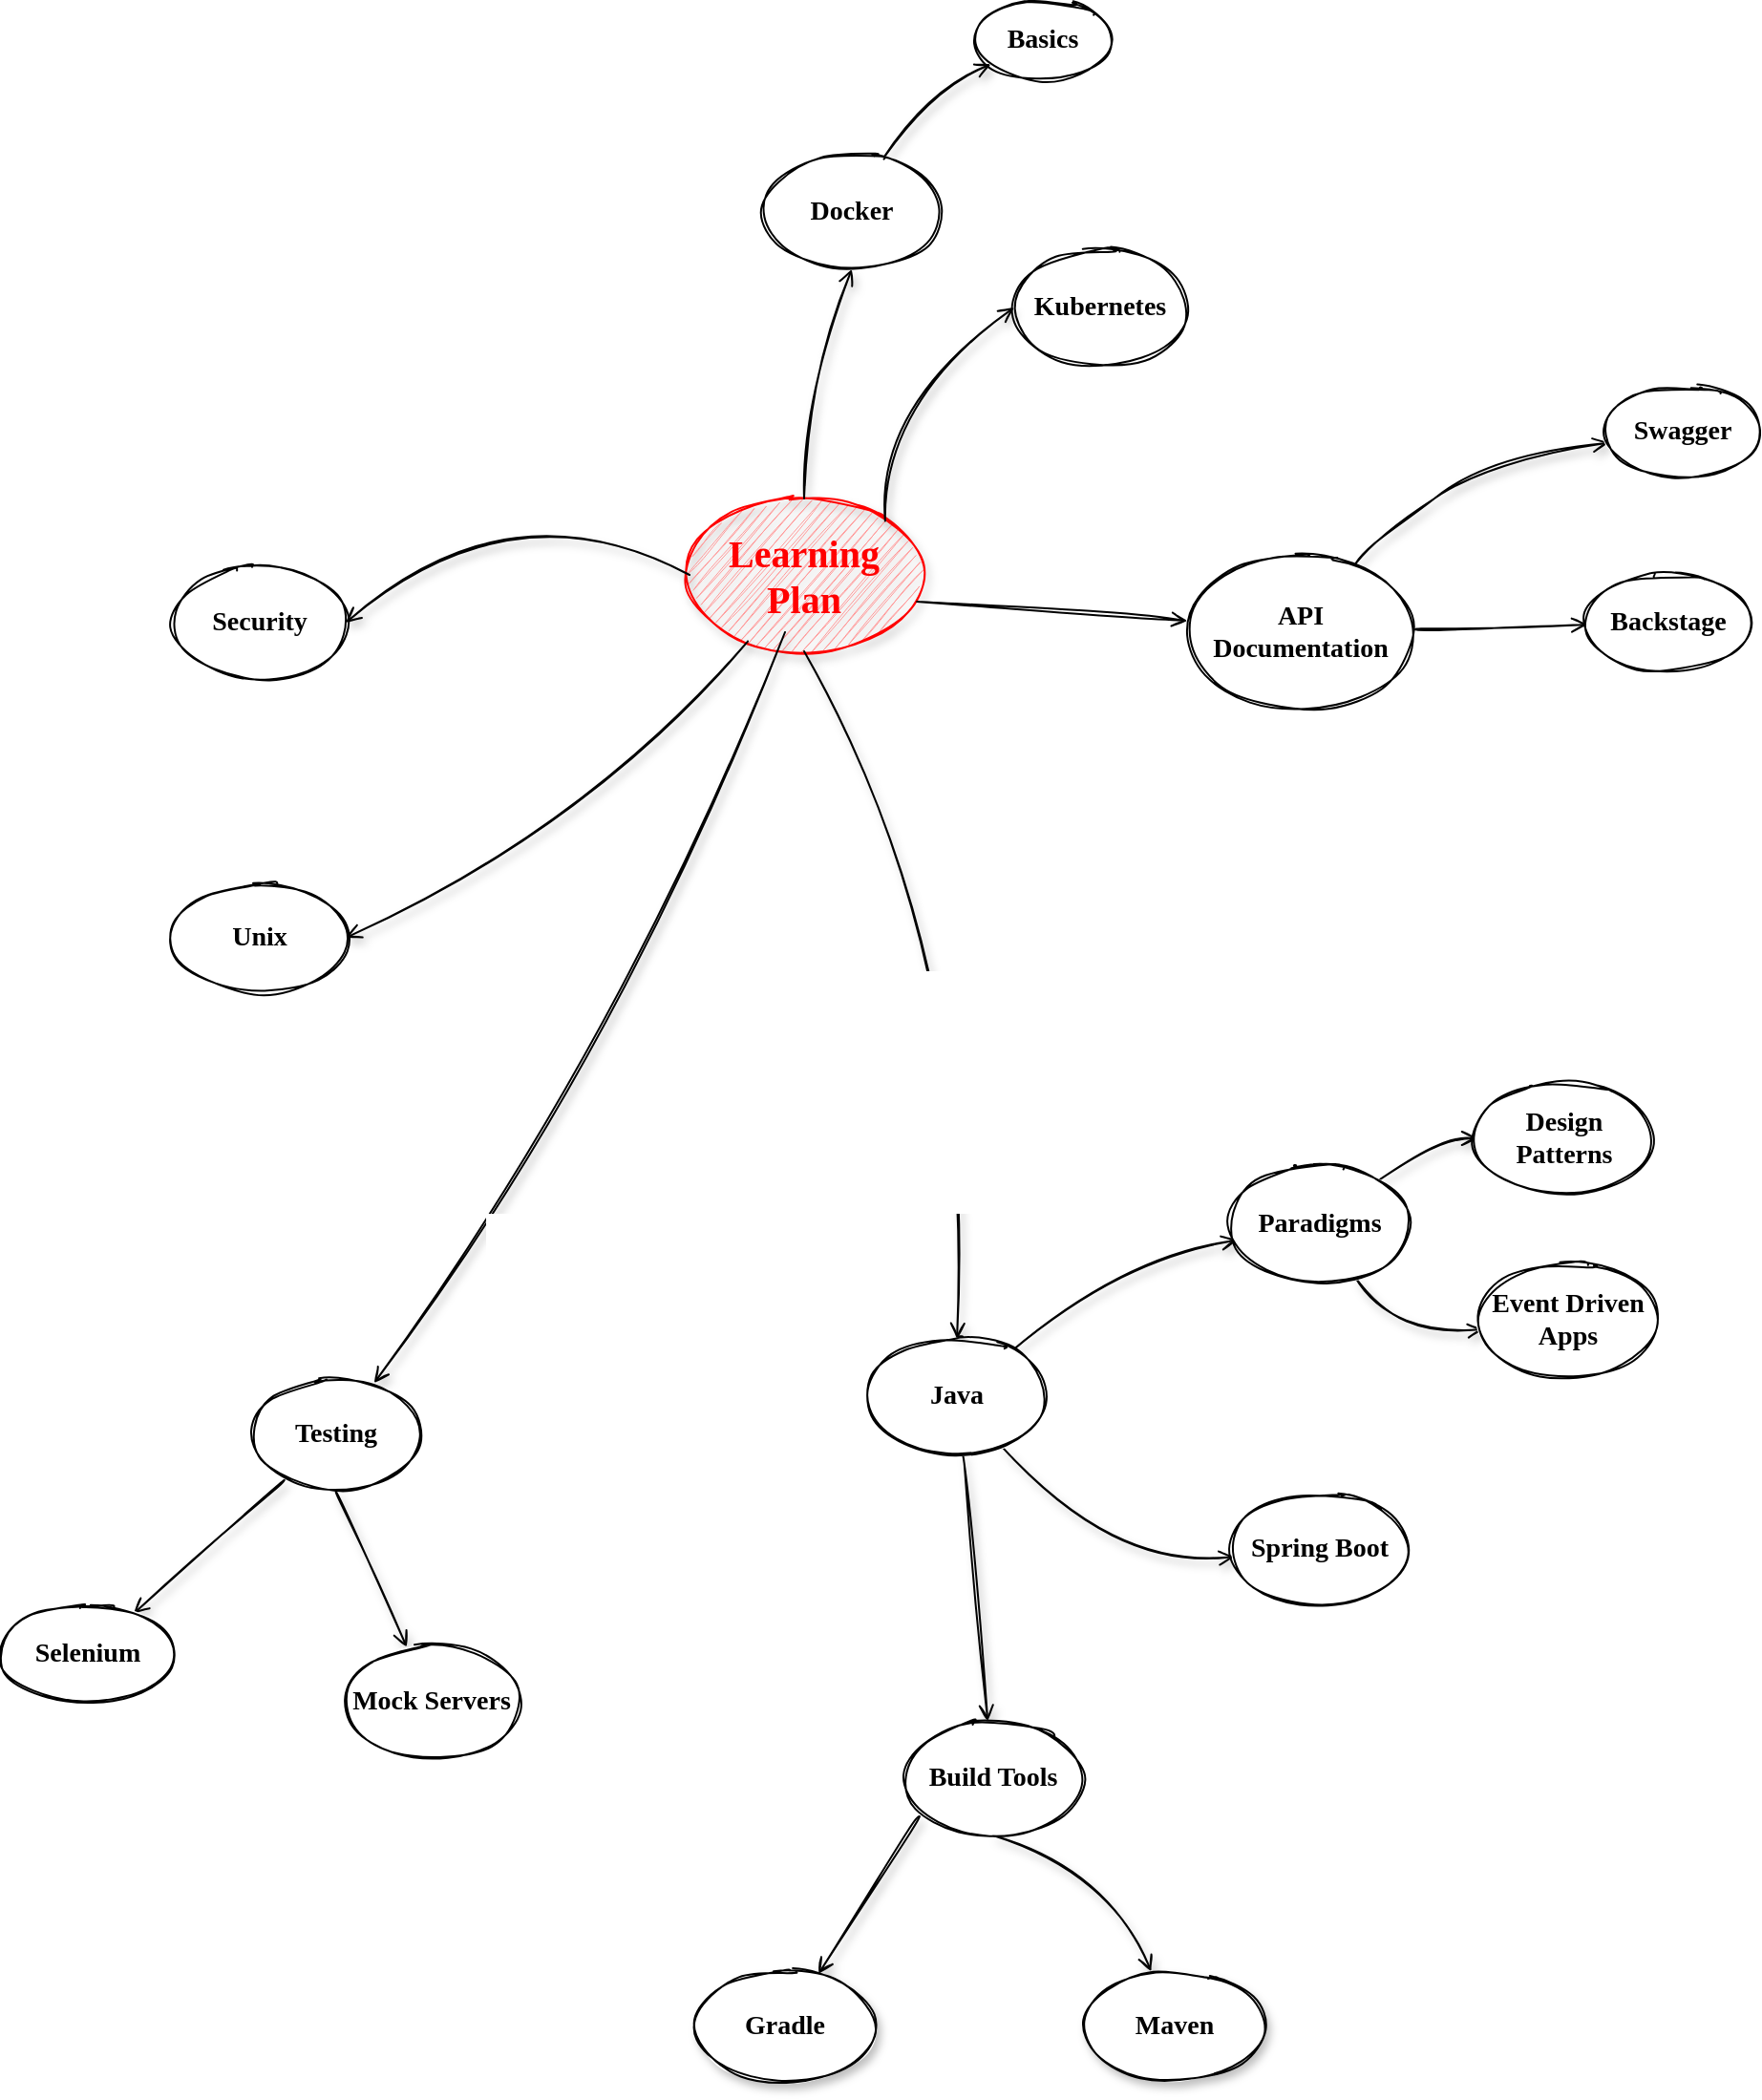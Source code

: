 <mxfile version="19.0.3" type="device"><diagram id="S1CFZZn4ObDf39Lgq3QN" name="Learning Outline"><mxGraphModel dx="2249" dy="865" grid="1" gridSize="10" guides="1" tooltips="1" connect="1" arrows="1" fold="1" page="1" pageScale="1" pageWidth="827" pageHeight="1169" math="0" shadow="0"><root><mxCell id="0"/><mxCell id="1" parent="0"/><mxCell id="8hYsQemAAxInDqRzYmmD-1" value="Learning Plan" style="ellipse;whiteSpace=wrap;html=1;rounded=0;shadow=1;comic=0;labelBackgroundColor=none;strokeWidth=1;fontFamily=Comic Sans MS;fontSize=20;align=center;fontStyle=1;fontColor=#FF0000;strokeColor=#FF0000;sketch=1;fillColor=#FF9999;" parent="1" vertex="1"><mxGeometry x="160" y="280" width="120" height="80" as="geometry"/></mxCell><mxCell id="8hYsQemAAxInDqRzYmmD-6" value="" style="sketch=1;orthogonalLoop=1;jettySize=auto;html=1;fontSize=14;fontColor=#0000FF;endArrow=open;endFill=0;curved=1;shadow=1;" parent="1" source="8hYsQemAAxInDqRzYmmD-2" target="8hYsQemAAxInDqRzYmmD-5" edge="1"><mxGeometry relative="1" as="geometry"><Array as="points"><mxPoint x="280" y="70"/></Array></mxGeometry></mxCell><mxCell id="8hYsQemAAxInDqRzYmmD-2" value="Docker" style="ellipse;whiteSpace=wrap;html=1;rounded=0;shadow=0;comic=0;labelBackgroundColor=none;strokeWidth=1;fontFamily=Comic Sans MS;fontSize=14;align=center;sketch=1;fontStyle=1" parent="1" vertex="1"><mxGeometry x="200" y="100" width="90" height="60" as="geometry"/></mxCell><mxCell id="8hYsQemAAxInDqRzYmmD-4" value="" style="endArrow=open;html=1;fontSize=14;fontColor=#0000FF;exitX=0.5;exitY=0;exitDx=0;exitDy=0;sketch=1;entryX=0.5;entryY=1;entryDx=0;entryDy=0;curved=1;endFill=0;shadow=1;" parent="1" source="8hYsQemAAxInDqRzYmmD-1" target="8hYsQemAAxInDqRzYmmD-2" edge="1"><mxGeometry width="50" height="50" relative="1" as="geometry"><mxPoint x="390" y="470" as="sourcePoint"/><mxPoint x="440" y="420" as="targetPoint"/><Array as="points"><mxPoint x="220" y="220"/></Array></mxGeometry></mxCell><mxCell id="8hYsQemAAxInDqRzYmmD-5" value="Basics" style="ellipse;whiteSpace=wrap;html=1;rounded=0;shadow=0;comic=0;labelBackgroundColor=none;strokeWidth=1;fontFamily=Comic Sans MS;fontSize=14;align=center;sketch=1;fontStyle=1;" parent="1" vertex="1"><mxGeometry x="310" y="20" width="70" height="40" as="geometry"/></mxCell><mxCell id="8hYsQemAAxInDqRzYmmD-7" value="Unix" style="ellipse;whiteSpace=wrap;html=1;rounded=0;shadow=0;comic=0;labelBackgroundColor=none;strokeWidth=1;fontFamily=Comic Sans MS;fontSize=14;align=center;sketch=1;fontStyle=1" parent="1" vertex="1"><mxGeometry x="-110" y="480" width="90" height="60" as="geometry"/></mxCell><mxCell id="8hYsQemAAxInDqRzYmmD-8" value="" style="endArrow=open;html=1;fontSize=14;fontColor=#0000FF;sketch=1;entryX=1;entryY=0.5;entryDx=0;entryDy=0;curved=1;endFill=0;shadow=1;" parent="1" source="8hYsQemAAxInDqRzYmmD-1" target="8hYsQemAAxInDqRzYmmD-7" edge="1"><mxGeometry width="50" height="50" relative="1" as="geometry"><mxPoint x="292.97" y="414" as="sourcePoint"/><mxPoint x="450" y="510" as="targetPoint"/><Array as="points"><mxPoint x="110" y="450"/></Array></mxGeometry></mxCell><mxCell id="8hYsQemAAxInDqRzYmmD-13" value="" style="edgeStyle=none;shape=connector;curved=1;rounded=1;sketch=1;orthogonalLoop=1;jettySize=auto;html=1;labelBackgroundColor=default;fontFamily=Helvetica;fontSize=14;fontColor=#0000FF;endArrow=open;endFill=0;strokeColor=default;shadow=1;" parent="1" source="8hYsQemAAxInDqRzYmmD-10" target="8hYsQemAAxInDqRzYmmD-12" edge="1"><mxGeometry relative="1" as="geometry"><Array as="points"><mxPoint x="385" y="680"/></Array></mxGeometry></mxCell><mxCell id="8hYsQemAAxInDqRzYmmD-15" value="" style="edgeStyle=none;shape=connector;curved=1;rounded=1;sketch=1;orthogonalLoop=1;jettySize=auto;html=1;labelBackgroundColor=default;fontFamily=Comic Sans MS;fontSize=14;fontColor=default;endArrow=open;endFill=0;strokeColor=default;shadow=1;exitX=0.5;exitY=1;exitDx=0;exitDy=0;" parent="1" source="8hYsQemAAxInDqRzYmmD-18" target="8hYsQemAAxInDqRzYmmD-14" edge="1"><mxGeometry relative="1" as="geometry"><mxPoint x="350" y="1000" as="sourcePoint"/><Array as="points"><mxPoint x="380" y="1000"/></Array></mxGeometry></mxCell><mxCell id="8hYsQemAAxInDqRzYmmD-17" value="" style="edgeStyle=none;shape=connector;curved=1;rounded=1;sketch=1;orthogonalLoop=1;jettySize=auto;html=1;labelBackgroundColor=default;fontFamily=Comic Sans MS;fontSize=14;fontColor=default;endArrow=open;endFill=0;strokeColor=default;exitX=0.07;exitY=0.833;exitDx=0;exitDy=0;exitPerimeter=0;shadow=1;" parent="1" source="8hYsQemAAxInDqRzYmmD-18" target="8hYsQemAAxInDqRzYmmD-16" edge="1"><mxGeometry relative="1" as="geometry"/></mxCell><mxCell id="8hYsQemAAxInDqRzYmmD-19" value="" style="edgeStyle=none;shape=connector;curved=1;rounded=1;sketch=1;orthogonalLoop=1;jettySize=auto;html=1;labelBackgroundColor=default;fontFamily=Comic Sans MS;fontSize=14;fontColor=default;endArrow=open;endFill=0;strokeColor=default;shadow=1;" parent="1" source="8hYsQemAAxInDqRzYmmD-10" target="8hYsQemAAxInDqRzYmmD-18" edge="1"><mxGeometry relative="1" as="geometry"/></mxCell><mxCell id="aoaV6pEntlF3c6dffzBj-2" value="" style="edgeStyle=none;shape=connector;curved=1;rounded=1;sketch=1;orthogonalLoop=1;jettySize=auto;html=1;labelBackgroundColor=default;fontFamily=Helvetica;fontSize=14;fontColor=#0000FF;endArrow=open;endFill=0;strokeColor=default;shadow=1;" parent="1" target="aoaV6pEntlF3c6dffzBj-1" edge="1"><mxGeometry relative="1" as="geometry"><mxPoint x="210" y="350" as="sourcePoint"/><Array as="points"><mxPoint x="130" y="560"/></Array></mxGeometry></mxCell><mxCell id="aoaV6pEntlF3c6dffzBj-14" value="" style="edgeStyle=none;shape=connector;curved=1;rounded=1;sketch=1;orthogonalLoop=1;jettySize=auto;html=1;labelBackgroundColor=default;fontFamily=Helvetica;fontSize=14;fontColor=#0000FF;endArrow=open;endFill=0;strokeColor=default;shadow=1;" parent="1" source="8hYsQemAAxInDqRzYmmD-10" target="aoaV6pEntlF3c6dffzBj-13" edge="1"><mxGeometry relative="1" as="geometry"><Array as="points"><mxPoint x="380" y="840"/></Array></mxGeometry></mxCell><mxCell id="8hYsQemAAxInDqRzYmmD-10" value="Java" style="ellipse;whiteSpace=wrap;html=1;rounded=0;shadow=0;comic=0;labelBackgroundColor=none;strokeWidth=1;fontFamily=Comic Sans MS;fontSize=14;align=center;sketch=1;fontStyle=1" parent="1" vertex="1"><mxGeometry x="255" y="720" width="90" height="60" as="geometry"/></mxCell><mxCell id="8hYsQemAAxInDqRzYmmD-11" value="" style="endArrow=open;html=1;fontSize=14;fontColor=#0000FF;sketch=1;entryX=0.5;entryY=0;entryDx=0;entryDy=0;curved=1;endFill=0;exitX=0.5;exitY=1;exitDx=0;exitDy=0;shadow=1;" parent="1" source="8hYsQemAAxInDqRzYmmD-1" target="8hYsQemAAxInDqRzYmmD-10" edge="1"><mxGeometry width="50" height="50" relative="1" as="geometry"><mxPoint x="274.633" y="362.577" as="sourcePoint"/><mxPoint x="420" y="430" as="targetPoint"/><Array as="points"><mxPoint x="310" y="520"/></Array></mxGeometry></mxCell><mxCell id="8hYsQemAAxInDqRzYmmD-21" value="" style="edgeStyle=none;shape=connector;curved=1;rounded=1;sketch=1;orthogonalLoop=1;jettySize=auto;html=1;labelBackgroundColor=default;fontFamily=Helvetica;fontSize=14;fontColor=#0000FF;endArrow=open;endFill=0;strokeColor=default;shadow=1;" parent="1" source="8hYsQemAAxInDqRzYmmD-12" target="8hYsQemAAxInDqRzYmmD-20" edge="1"><mxGeometry relative="1" as="geometry"><Array as="points"><mxPoint x="550" y="615"/></Array></mxGeometry></mxCell><mxCell id="8hYsQemAAxInDqRzYmmD-23" value="" style="edgeStyle=none;shape=connector;curved=1;rounded=1;sketch=1;orthogonalLoop=1;jettySize=auto;html=1;labelBackgroundColor=default;fontFamily=Helvetica;fontSize=14;fontColor=#0000FF;endArrow=open;endFill=0;strokeColor=default;shadow=1;" parent="1" source="8hYsQemAAxInDqRzYmmD-12" target="8hYsQemAAxInDqRzYmmD-22" edge="1"><mxGeometry relative="1" as="geometry"><Array as="points"><mxPoint x="530" y="720"/></Array></mxGeometry></mxCell><mxCell id="8hYsQemAAxInDqRzYmmD-12" value="Paradigms" style="ellipse;whiteSpace=wrap;html=1;rounded=0;shadow=0;comic=0;labelBackgroundColor=none;strokeWidth=1;fontFamily=Comic Sans MS;fontSize=14;align=center;sketch=1;fontStyle=1" parent="1" vertex="1"><mxGeometry x="445" y="630" width="90" height="60" as="geometry"/></mxCell><mxCell id="8hYsQemAAxInDqRzYmmD-14" value="Maven" style="ellipse;whiteSpace=wrap;html=1;rounded=0;shadow=1;comic=0;labelBackgroundColor=none;strokeWidth=1;fontFamily=Comic Sans MS;fontSize=14;align=center;sketch=1;fontStyle=1" parent="1" vertex="1"><mxGeometry x="369" y="1050" width="90" height="60" as="geometry"/></mxCell><mxCell id="8hYsQemAAxInDqRzYmmD-16" value="Gradle" style="ellipse;whiteSpace=wrap;html=1;rounded=0;shadow=1;comic=0;labelBackgroundColor=none;strokeWidth=1;fontFamily=Comic Sans MS;fontSize=14;align=center;sketch=1;fontStyle=1" parent="1" vertex="1"><mxGeometry x="165" y="1050" width="90" height="60" as="geometry"/></mxCell><mxCell id="8hYsQemAAxInDqRzYmmD-18" value="Build Tools" style="ellipse;whiteSpace=wrap;html=1;rounded=0;shadow=0;comic=0;labelBackgroundColor=none;strokeWidth=1;fontFamily=Comic Sans MS;fontSize=14;align=center;sketch=1;fontStyle=1" parent="1" vertex="1"><mxGeometry x="274" y="920" width="90" height="60" as="geometry"/></mxCell><mxCell id="8hYsQemAAxInDqRzYmmD-20" value="Design Patterns" style="ellipse;whiteSpace=wrap;html=1;rounded=0;shadow=0;comic=0;labelBackgroundColor=none;strokeWidth=1;fontFamily=Comic Sans MS;fontSize=14;align=center;sketch=1;fontStyle=1" parent="1" vertex="1"><mxGeometry x="572.5" y="585" width="90" height="60" as="geometry"/></mxCell><mxCell id="8hYsQemAAxInDqRzYmmD-22" value="Event Driven Apps" style="ellipse;whiteSpace=wrap;html=1;rounded=0;shadow=0;comic=0;labelBackgroundColor=none;strokeWidth=1;fontFamily=Comic Sans MS;fontSize=14;align=center;sketch=1;fontStyle=1" parent="1" vertex="1"><mxGeometry x="575" y="680" width="90" height="60" as="geometry"/></mxCell><mxCell id="aoaV6pEntlF3c6dffzBj-16" value="" style="edgeStyle=none;shape=connector;curved=1;rounded=1;sketch=1;orthogonalLoop=1;jettySize=auto;html=1;labelBackgroundColor=default;fontFamily=Helvetica;fontSize=14;fontColor=#0000FF;endArrow=open;endFill=0;strokeColor=default;exitX=0.5;exitY=1;exitDx=0;exitDy=0;shadow=1;" parent="1" source="aoaV6pEntlF3c6dffzBj-1" target="aoaV6pEntlF3c6dffzBj-15" edge="1"><mxGeometry relative="1" as="geometry"/></mxCell><mxCell id="aoaV6pEntlF3c6dffzBj-19" value="" style="edgeStyle=none;shape=connector;curved=1;rounded=1;sketch=1;orthogonalLoop=1;jettySize=auto;html=1;labelBackgroundColor=default;fontFamily=Helvetica;fontSize=14;fontColor=#0000FF;endArrow=open;endFill=0;strokeColor=default;shadow=1;" parent="1" source="aoaV6pEntlF3c6dffzBj-1" target="aoaV6pEntlF3c6dffzBj-18" edge="1"><mxGeometry relative="1" as="geometry"/></mxCell><mxCell id="aoaV6pEntlF3c6dffzBj-1" value="Testing" style="ellipse;whiteSpace=wrap;html=1;rounded=0;shadow=0;comic=0;labelBackgroundColor=none;strokeWidth=1;fontFamily=Comic Sans MS;fontSize=14;align=center;sketch=1;fontStyle=1" parent="1" vertex="1"><mxGeometry x="-70" y="740" width="90" height="60" as="geometry"/></mxCell><mxCell id="aoaV6pEntlF3c6dffzBj-11" value="" style="edgeStyle=none;shape=connector;curved=1;rounded=1;sketch=1;orthogonalLoop=1;jettySize=auto;html=1;labelBackgroundColor=default;fontFamily=Helvetica;fontSize=14;fontColor=#0000FF;endArrow=open;endFill=0;strokeColor=default;shadow=1;" parent="1" source="aoaV6pEntlF3c6dffzBj-8" target="aoaV6pEntlF3c6dffzBj-10" edge="1"><mxGeometry relative="1" as="geometry"><Array as="points"><mxPoint x="520" y="300"/><mxPoint x="580" y="260"/></Array></mxGeometry></mxCell><mxCell id="aoaV6pEntlF3c6dffzBj-21" value="" style="edgeStyle=none;shape=connector;curved=1;rounded=1;sketch=1;orthogonalLoop=1;jettySize=auto;html=1;labelBackgroundColor=default;fontFamily=Comic Sans MS;fontSize=14;fontColor=default;endArrow=open;endFill=0;strokeColor=default;" parent="1" source="aoaV6pEntlF3c6dffzBj-8" target="aoaV6pEntlF3c6dffzBj-20" edge="1"><mxGeometry relative="1" as="geometry"/></mxCell><mxCell id="aoaV6pEntlF3c6dffzBj-8" value="API Documentation" style="ellipse;whiteSpace=wrap;html=1;rounded=0;shadow=0;comic=0;labelBackgroundColor=none;strokeWidth=1;fontFamily=Comic Sans MS;fontSize=14;align=center;sketch=1;fontStyle=1" parent="1" vertex="1"><mxGeometry x="420" y="310" width="120" height="80" as="geometry"/></mxCell><mxCell id="aoaV6pEntlF3c6dffzBj-9" value="" style="endArrow=open;html=1;fontSize=14;fontColor=#0000FF;exitX=0.992;exitY=0.675;exitDx=0;exitDy=0;exitPerimeter=0;sketch=1;curved=1;endFill=0;" parent="1" source="8hYsQemAAxInDqRzYmmD-1" target="aoaV6pEntlF3c6dffzBj-8" edge="1"><mxGeometry width="50" height="50" relative="1" as="geometry"><mxPoint x="293.96" y="322" as="sourcePoint"/><mxPoint x="390" y="270" as="targetPoint"/><Array as="points"><mxPoint x="380" y="340"/></Array></mxGeometry></mxCell><mxCell id="aoaV6pEntlF3c6dffzBj-10" value="Swagger" style="ellipse;whiteSpace=wrap;html=1;rounded=0;shadow=0;comic=0;labelBackgroundColor=none;strokeWidth=1;fontFamily=Comic Sans MS;fontSize=14;align=center;sketch=1;fontStyle=1" parent="1" vertex="1"><mxGeometry x="640" y="220" width="80" height="50" as="geometry"/></mxCell><mxCell id="aoaV6pEntlF3c6dffzBj-12" value="Security" style="ellipse;whiteSpace=wrap;html=1;rounded=0;shadow=0;comic=0;labelBackgroundColor=none;strokeWidth=1;fontFamily=Comic Sans MS;fontSize=14;align=center;sketch=1;fontStyle=1" parent="1" vertex="1"><mxGeometry x="-110" y="315" width="90" height="60" as="geometry"/></mxCell><mxCell id="aoaV6pEntlF3c6dffzBj-13" value="Spring Boot" style="ellipse;whiteSpace=wrap;html=1;rounded=0;shadow=0;comic=0;labelBackgroundColor=none;strokeWidth=1;fontFamily=Comic Sans MS;fontSize=14;align=center;sketch=1;fontStyle=1" parent="1" vertex="1"><mxGeometry x="445" y="800" width="90" height="60" as="geometry"/></mxCell><mxCell id="aoaV6pEntlF3c6dffzBj-15" value="Mock Servers" style="ellipse;whiteSpace=wrap;html=1;rounded=0;shadow=0;comic=0;labelBackgroundColor=none;strokeWidth=1;fontFamily=Comic Sans MS;fontSize=14;align=center;sketch=1;fontStyle=1" parent="1" vertex="1"><mxGeometry x="-20" y="880" width="90" height="60" as="geometry"/></mxCell><mxCell id="aoaV6pEntlF3c6dffzBj-18" value="Selenium" style="ellipse;whiteSpace=wrap;html=1;fontSize=14;fontFamily=Comic Sans MS;rounded=0;shadow=0;comic=0;labelBackgroundColor=none;strokeWidth=1;sketch=1;fontStyle=1;" parent="1" vertex="1"><mxGeometry x="-200" y="860" width="90" height="50" as="geometry"/></mxCell><mxCell id="aoaV6pEntlF3c6dffzBj-20" value="&lt;span style=&quot;&quot;&gt;Backstage&lt;/span&gt;" style="ellipse;whiteSpace=wrap;html=1;fontSize=14;fontFamily=Comic Sans MS;rounded=0;shadow=0;comic=0;labelBackgroundColor=none;strokeWidth=1;sketch=1;fontStyle=1;" parent="1" vertex="1"><mxGeometry x="630" y="320" width="85" height="50" as="geometry"/></mxCell><mxCell id="aoaV6pEntlF3c6dffzBj-22" value="" style="edgeStyle=none;shape=connector;curved=1;rounded=1;sketch=1;orthogonalLoop=1;jettySize=auto;html=1;labelBackgroundColor=default;fontFamily=Comic Sans MS;fontSize=14;fontColor=default;endArrow=open;endFill=0;strokeColor=default;shadow=1;entryX=1;entryY=0.5;entryDx=0;entryDy=0;exitX=0;exitY=0.5;exitDx=0;exitDy=0;" parent="1" source="8hYsQemAAxInDqRzYmmD-1" target="aoaV6pEntlF3c6dffzBj-12" edge="1"><mxGeometry relative="1" as="geometry"><mxPoint x="312.768" y="789.943" as="sourcePoint"/><mxPoint x="326.22" y="930.057" as="targetPoint"/><Array as="points"><mxPoint x="70" y="270"/></Array></mxGeometry></mxCell><mxCell id="SOvI_7M-CrbLlMOiwbi4-1" value="Kubernetes" style="ellipse;whiteSpace=wrap;html=1;rounded=0;shadow=0;comic=0;labelBackgroundColor=none;strokeWidth=1;fontFamily=Comic Sans MS;fontSize=14;align=center;sketch=1;fontStyle=1" parent="1" vertex="1"><mxGeometry x="330" y="150" width="90" height="60" as="geometry"/></mxCell><mxCell id="SOvI_7M-CrbLlMOiwbi4-2" value="" style="endArrow=open;html=1;fontSize=14;fontColor=#0000FF;exitX=1;exitY=0;exitDx=0;exitDy=0;sketch=1;entryX=0;entryY=0.5;entryDx=0;entryDy=0;curved=1;endFill=0;shadow=1;" parent="1" source="8hYsQemAAxInDqRzYmmD-1" target="SOvI_7M-CrbLlMOiwbi4-1" edge="1"><mxGeometry width="50" height="50" relative="1" as="geometry"><mxPoint x="230" y="290" as="sourcePoint"/><mxPoint x="255" y="170" as="targetPoint"/><Array as="points"><mxPoint x="260" y="230"/></Array></mxGeometry></mxCell></root></mxGraphModel></diagram></mxfile>